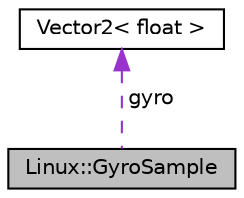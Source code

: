 digraph "Linux::GyroSample"
{
 // INTERACTIVE_SVG=YES
  edge [fontname="Helvetica",fontsize="10",labelfontname="Helvetica",labelfontsize="10"];
  node [fontname="Helvetica",fontsize="10",shape=record];
  Node1 [label="Linux::GyroSample",height=0.2,width=0.4,color="black", fillcolor="grey75", style="filled", fontcolor="black"];
  Node2 -> Node1 [dir="back",color="darkorchid3",fontsize="10",style="dashed",label=" gyro" ,fontname="Helvetica"];
  Node2 [label="Vector2\< float \>",height=0.2,width=0.4,color="black", fillcolor="white", style="filled",URL="$structVector2.html"];
}
